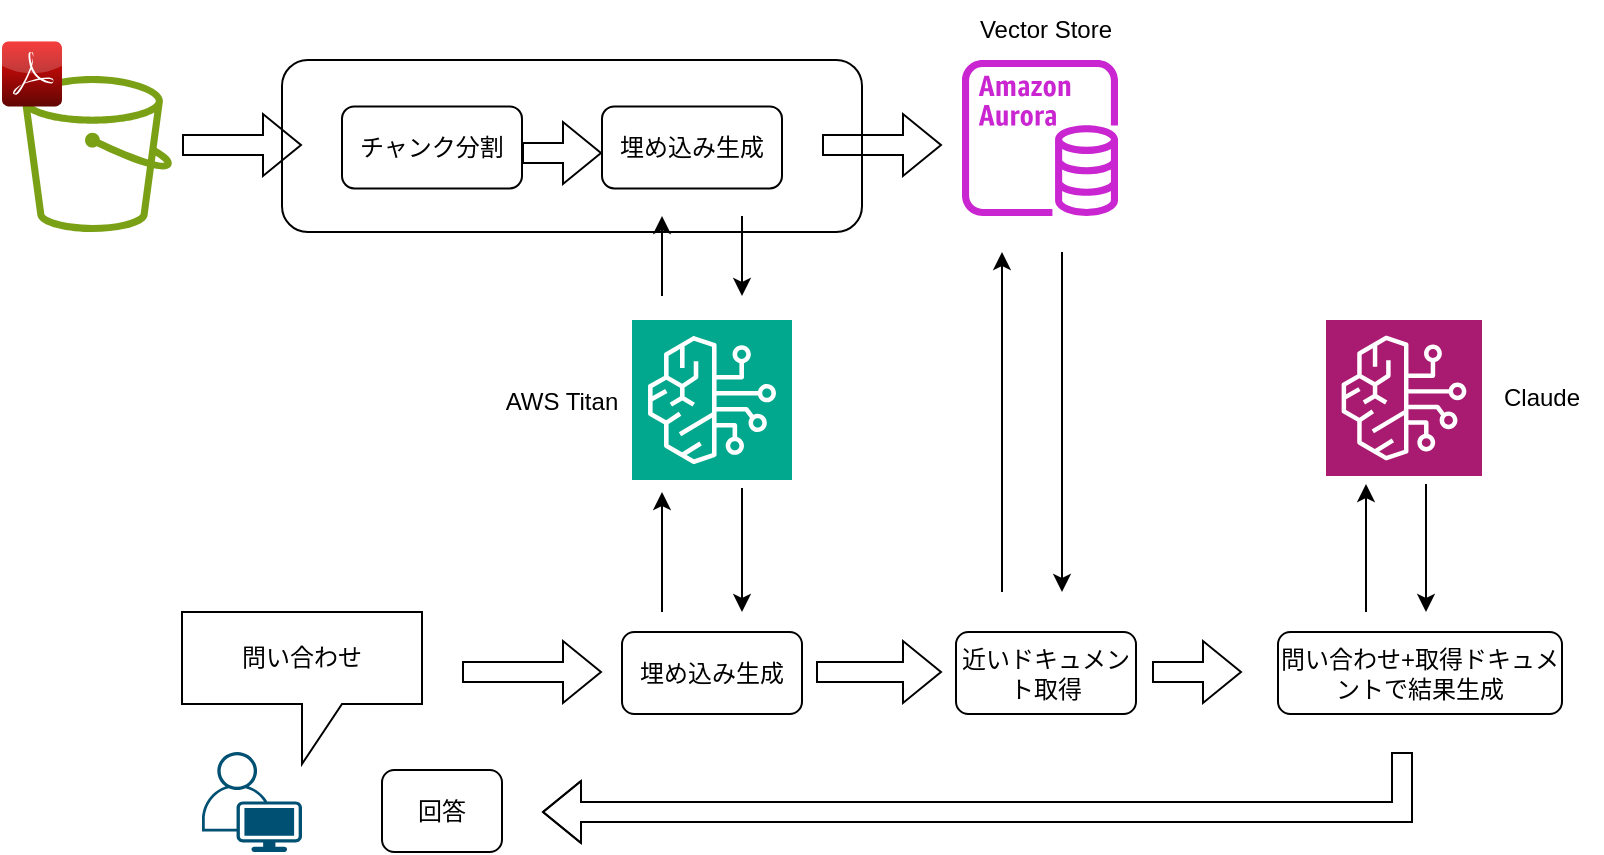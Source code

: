 <mxfile version="24.0.4" type="device">
  <diagram id="EvEPHZwvg9G1aq0huBLt" name="Page-1">
    <mxGraphModel dx="1813" dy="937" grid="1" gridSize="10" guides="1" tooltips="1" connect="1" arrows="1" fold="1" page="1" pageScale="1" pageWidth="1169" pageHeight="827" math="0" shadow="0">
      <root>
        <mxCell id="0" />
        <mxCell id="1" parent="0" />
        <mxCell id="GkP0RU8iJOVoVW0LUv2G-11" value="" style="rounded=1;whiteSpace=wrap;html=1;" parent="1" vertex="1">
          <mxGeometry x="270" y="244" width="290" height="86" as="geometry" />
        </mxCell>
        <mxCell id="2" value="チャンク分割" style="rounded=1;whiteSpace=wrap;html=1;" parent="1" vertex="1">
          <mxGeometry x="300" y="267.2" width="90" height="41" as="geometry" />
        </mxCell>
        <mxCell id="GkP0RU8iJOVoVW0LUv2G-2" value="" style="sketch=0;points=[[0,0,0],[0.25,0,0],[0.5,0,0],[0.75,0,0],[1,0,0],[0,1,0],[0.25,1,0],[0.5,1,0],[0.75,1,0],[1,1,0],[0,0.25,0],[0,0.5,0],[0,0.75,0],[1,0.25,0],[1,0.5,0],[1,0.75,0]];outlineConnect=0;fontColor=#232F3E;fillColor=#01A88D;strokeColor=#ffffff;dashed=0;verticalLabelPosition=bottom;verticalAlign=top;align=center;html=1;fontSize=12;fontStyle=0;aspect=fixed;shape=mxgraph.aws4.resourceIcon;resIcon=mxgraph.aws4.bedrock;" parent="1" vertex="1">
          <mxGeometry x="445" y="374" width="80" height="80" as="geometry" />
        </mxCell>
        <mxCell id="GkP0RU8iJOVoVW0LUv2G-3" value="" style="sketch=0;points=[[0,0,0],[0.25,0,0],[0.5,0,0],[0.75,0,0],[1,0,0],[0,1,0],[0.25,1,0],[0.5,1,0],[0.75,1,0],[1,1,0],[0,0.25,0],[0,0.5,0],[0,0.75,0],[1,0.25,0],[1,0.5,0],[1,0.75,0]];outlineConnect=0;fontColor=#232F3E;fillColor=#A81B70;strokeColor=#ffffff;dashed=0;verticalLabelPosition=bottom;verticalAlign=top;align=center;html=1;fontSize=12;fontStyle=0;aspect=fixed;shape=mxgraph.aws4.resourceIcon;resIcon=mxgraph.aws4.bedrock;" parent="1" vertex="1">
          <mxGeometry x="792" y="374" width="78" height="78" as="geometry" />
        </mxCell>
        <mxCell id="GkP0RU8iJOVoVW0LUv2G-5" value="" style="sketch=0;outlineConnect=0;fontColor=#232F3E;gradientColor=none;fillColor=#7AA116;strokeColor=none;dashed=0;verticalLabelPosition=bottom;verticalAlign=top;align=center;html=1;fontSize=12;fontStyle=0;aspect=fixed;pointerEvents=1;shape=mxgraph.aws4.bucket;" parent="1" vertex="1">
          <mxGeometry x="140" y="252" width="75" height="78" as="geometry" />
        </mxCell>
        <mxCell id="GkP0RU8iJOVoVW0LUv2G-4" value="" style="dashed=0;outlineConnect=0;html=1;align=center;labelPosition=center;verticalLabelPosition=bottom;verticalAlign=top;shape=mxgraph.webicons.adobe_pdf;fillColor=#F40C0C;gradientColor=#610603" parent="1" vertex="1">
          <mxGeometry x="130" y="234.8" width="30" height="32.4" as="geometry" />
        </mxCell>
        <mxCell id="GkP0RU8iJOVoVW0LUv2G-6" value="AWS Titan" style="text;html=1;align=center;verticalAlign=middle;whiteSpace=wrap;rounded=0;" parent="1" vertex="1">
          <mxGeometry x="380" y="400" width="60" height="30" as="geometry" />
        </mxCell>
        <mxCell id="GkP0RU8iJOVoVW0LUv2G-7" value="" style="sketch=0;outlineConnect=0;fontColor=#232F3E;gradientColor=none;fillColor=#C925D1;strokeColor=none;dashed=0;verticalLabelPosition=bottom;verticalAlign=top;align=center;html=1;fontSize=12;fontStyle=0;aspect=fixed;pointerEvents=1;shape=mxgraph.aws4.aurora_instance;" parent="1" vertex="1">
          <mxGeometry x="610" y="244" width="78" height="78" as="geometry" />
        </mxCell>
        <mxCell id="GkP0RU8iJOVoVW0LUv2G-8" value="Vector Store" style="text;html=1;align=center;verticalAlign=middle;whiteSpace=wrap;rounded=0;" parent="1" vertex="1">
          <mxGeometry x="610" y="214" width="84" height="30" as="geometry" />
        </mxCell>
        <mxCell id="GkP0RU8iJOVoVW0LUv2G-10" value="埋め込み生成" style="rounded=1;whiteSpace=wrap;html=1;" parent="1" vertex="1">
          <mxGeometry x="430" y="267.2" width="90" height="41" as="geometry" />
        </mxCell>
        <mxCell id="GkP0RU8iJOVoVW0LUv2G-12" value="" style="shape=flexArrow;endArrow=classic;html=1;rounded=0;" parent="1" edge="1">
          <mxGeometry width="50" height="50" relative="1" as="geometry">
            <mxPoint x="220" y="286.5" as="sourcePoint" />
            <mxPoint x="280" y="286.5" as="targetPoint" />
          </mxGeometry>
        </mxCell>
        <mxCell id="GkP0RU8iJOVoVW0LUv2G-13" value="" style="shape=flexArrow;endArrow=classic;html=1;rounded=0;" parent="1" edge="1">
          <mxGeometry width="50" height="50" relative="1" as="geometry">
            <mxPoint x="540" y="286.5" as="sourcePoint" />
            <mxPoint x="600" y="286.5" as="targetPoint" />
          </mxGeometry>
        </mxCell>
        <mxCell id="GkP0RU8iJOVoVW0LUv2G-15" value="" style="shape=flexArrow;endArrow=classic;html=1;rounded=0;" parent="1" edge="1">
          <mxGeometry width="50" height="50" relative="1" as="geometry">
            <mxPoint x="390" y="290.5" as="sourcePoint" />
            <mxPoint x="430" y="290.5" as="targetPoint" />
          </mxGeometry>
        </mxCell>
        <mxCell id="GkP0RU8iJOVoVW0LUv2G-17" value="" style="endArrow=classic;html=1;rounded=0;" parent="1" edge="1">
          <mxGeometry width="50" height="50" relative="1" as="geometry">
            <mxPoint x="460" y="362" as="sourcePoint" />
            <mxPoint x="460" y="322" as="targetPoint" />
          </mxGeometry>
        </mxCell>
        <mxCell id="GkP0RU8iJOVoVW0LUv2G-19" value="問い合わせ" style="shape=callout;whiteSpace=wrap;html=1;perimeter=calloutPerimeter;" parent="1" vertex="1">
          <mxGeometry x="220" y="520" width="120" height="76" as="geometry" />
        </mxCell>
        <mxCell id="GkP0RU8iJOVoVW0LUv2G-21" value="" style="points=[[0.35,0,0],[0.98,0.51,0],[1,0.71,0],[0.67,1,0],[0,0.795,0],[0,0.65,0]];verticalLabelPosition=bottom;sketch=0;html=1;verticalAlign=top;aspect=fixed;align=center;pointerEvents=1;shape=mxgraph.cisco19.user;fillColor=#005073;strokeColor=none;" parent="1" vertex="1">
          <mxGeometry x="230" y="590" width="50" height="50" as="geometry" />
        </mxCell>
        <mxCell id="GkP0RU8iJOVoVW0LUv2G-22" value="埋め込み生成" style="rounded=1;whiteSpace=wrap;html=1;" parent="1" vertex="1">
          <mxGeometry x="440" y="530" width="90" height="41" as="geometry" />
        </mxCell>
        <mxCell id="GkP0RU8iJOVoVW0LUv2G-23" value="" style="shape=flexArrow;endArrow=classic;html=1;rounded=0;" parent="1" edge="1">
          <mxGeometry width="50" height="50" relative="1" as="geometry">
            <mxPoint x="360" y="550" as="sourcePoint" />
            <mxPoint x="430" y="550" as="targetPoint" />
          </mxGeometry>
        </mxCell>
        <mxCell id="GkP0RU8iJOVoVW0LUv2G-24" value="" style="endArrow=classic;html=1;rounded=0;" parent="1" edge="1">
          <mxGeometry width="50" height="50" relative="1" as="geometry">
            <mxPoint x="460" y="520" as="sourcePoint" />
            <mxPoint x="460" y="460" as="targetPoint" />
          </mxGeometry>
        </mxCell>
        <mxCell id="GkP0RU8iJOVoVW0LUv2G-25" value="" style="endArrow=classic;html=1;rounded=0;exitX=0.25;exitY=1;exitDx=0;exitDy=0;" parent="1" edge="1">
          <mxGeometry width="50" height="50" relative="1" as="geometry">
            <mxPoint x="500" y="458" as="sourcePoint" />
            <mxPoint x="500" y="520" as="targetPoint" />
          </mxGeometry>
        </mxCell>
        <mxCell id="GkP0RU8iJOVoVW0LUv2G-26" value="近いドキュメント取得" style="rounded=1;whiteSpace=wrap;html=1;" parent="1" vertex="1">
          <mxGeometry x="607" y="530" width="90" height="41" as="geometry" />
        </mxCell>
        <mxCell id="GkP0RU8iJOVoVW0LUv2G-28" value="" style="shape=flexArrow;endArrow=classic;html=1;rounded=0;" parent="1" edge="1">
          <mxGeometry width="50" height="50" relative="1" as="geometry">
            <mxPoint x="537" y="550" as="sourcePoint" />
            <mxPoint x="600" y="550" as="targetPoint" />
          </mxGeometry>
        </mxCell>
        <mxCell id="GkP0RU8iJOVoVW0LUv2G-30" value="" style="endArrow=classic;html=1;rounded=0;" parent="1" edge="1">
          <mxGeometry width="50" height="50" relative="1" as="geometry">
            <mxPoint x="630" y="510" as="sourcePoint" />
            <mxPoint x="630" y="340" as="targetPoint" />
          </mxGeometry>
        </mxCell>
        <mxCell id="GkP0RU8iJOVoVW0LUv2G-31" value="" style="endArrow=classic;html=1;rounded=0;" parent="1" edge="1">
          <mxGeometry width="50" height="50" relative="1" as="geometry">
            <mxPoint x="660" y="340" as="sourcePoint" />
            <mxPoint x="660" y="510" as="targetPoint" />
          </mxGeometry>
        </mxCell>
        <mxCell id="GkP0RU8iJOVoVW0LUv2G-32" value="Claude" style="text;html=1;align=center;verticalAlign=middle;whiteSpace=wrap;rounded=0;" parent="1" vertex="1">
          <mxGeometry x="870" y="398" width="60" height="30" as="geometry" />
        </mxCell>
        <mxCell id="GkP0RU8iJOVoVW0LUv2G-33" value="問い合わせ+取得ドキュメントで結果生成" style="rounded=1;whiteSpace=wrap;html=1;" parent="1" vertex="1">
          <mxGeometry x="768" y="530" width="142" height="41" as="geometry" />
        </mxCell>
        <mxCell id="GkP0RU8iJOVoVW0LUv2G-34" value="" style="shape=flexArrow;endArrow=classic;html=1;rounded=0;" parent="1" edge="1">
          <mxGeometry width="50" height="50" relative="1" as="geometry">
            <mxPoint x="705" y="550" as="sourcePoint" />
            <mxPoint x="750" y="550" as="targetPoint" />
          </mxGeometry>
        </mxCell>
        <mxCell id="GkP0RU8iJOVoVW0LUv2G-35" value="" style="endArrow=classic;html=1;rounded=0;" parent="1" edge="1">
          <mxGeometry width="50" height="50" relative="1" as="geometry">
            <mxPoint x="812" y="520" as="sourcePoint" />
            <mxPoint x="812" y="456" as="targetPoint" />
          </mxGeometry>
        </mxCell>
        <mxCell id="GkP0RU8iJOVoVW0LUv2G-36" value="" style="endArrow=classic;html=1;rounded=0;" parent="1" edge="1">
          <mxGeometry width="50" height="50" relative="1" as="geometry">
            <mxPoint x="842" y="456" as="sourcePoint" />
            <mxPoint x="842" y="520" as="targetPoint" />
          </mxGeometry>
        </mxCell>
        <mxCell id="GkP0RU8iJOVoVW0LUv2G-37" value="" style="shape=flexArrow;endArrow=classic;html=1;rounded=0;" parent="1" edge="1">
          <mxGeometry width="50" height="50" relative="1" as="geometry">
            <mxPoint x="830" y="590" as="sourcePoint" />
            <mxPoint x="400" y="620" as="targetPoint" />
            <Array as="points">
              <mxPoint x="830" y="620" />
            </Array>
          </mxGeometry>
        </mxCell>
        <mxCell id="QgWbPHJha2HVmOexdPXI-3" value="回答" style="rounded=1;whiteSpace=wrap;html=1;" vertex="1" parent="1">
          <mxGeometry x="320" y="599" width="60" height="41" as="geometry" />
        </mxCell>
        <mxCell id="QgWbPHJha2HVmOexdPXI-4" value="" style="endArrow=classic;html=1;rounded=0;" edge="1" parent="1">
          <mxGeometry width="50" height="50" relative="1" as="geometry">
            <mxPoint x="500" y="322" as="sourcePoint" />
            <mxPoint x="500" y="362" as="targetPoint" />
          </mxGeometry>
        </mxCell>
      </root>
    </mxGraphModel>
  </diagram>
</mxfile>
